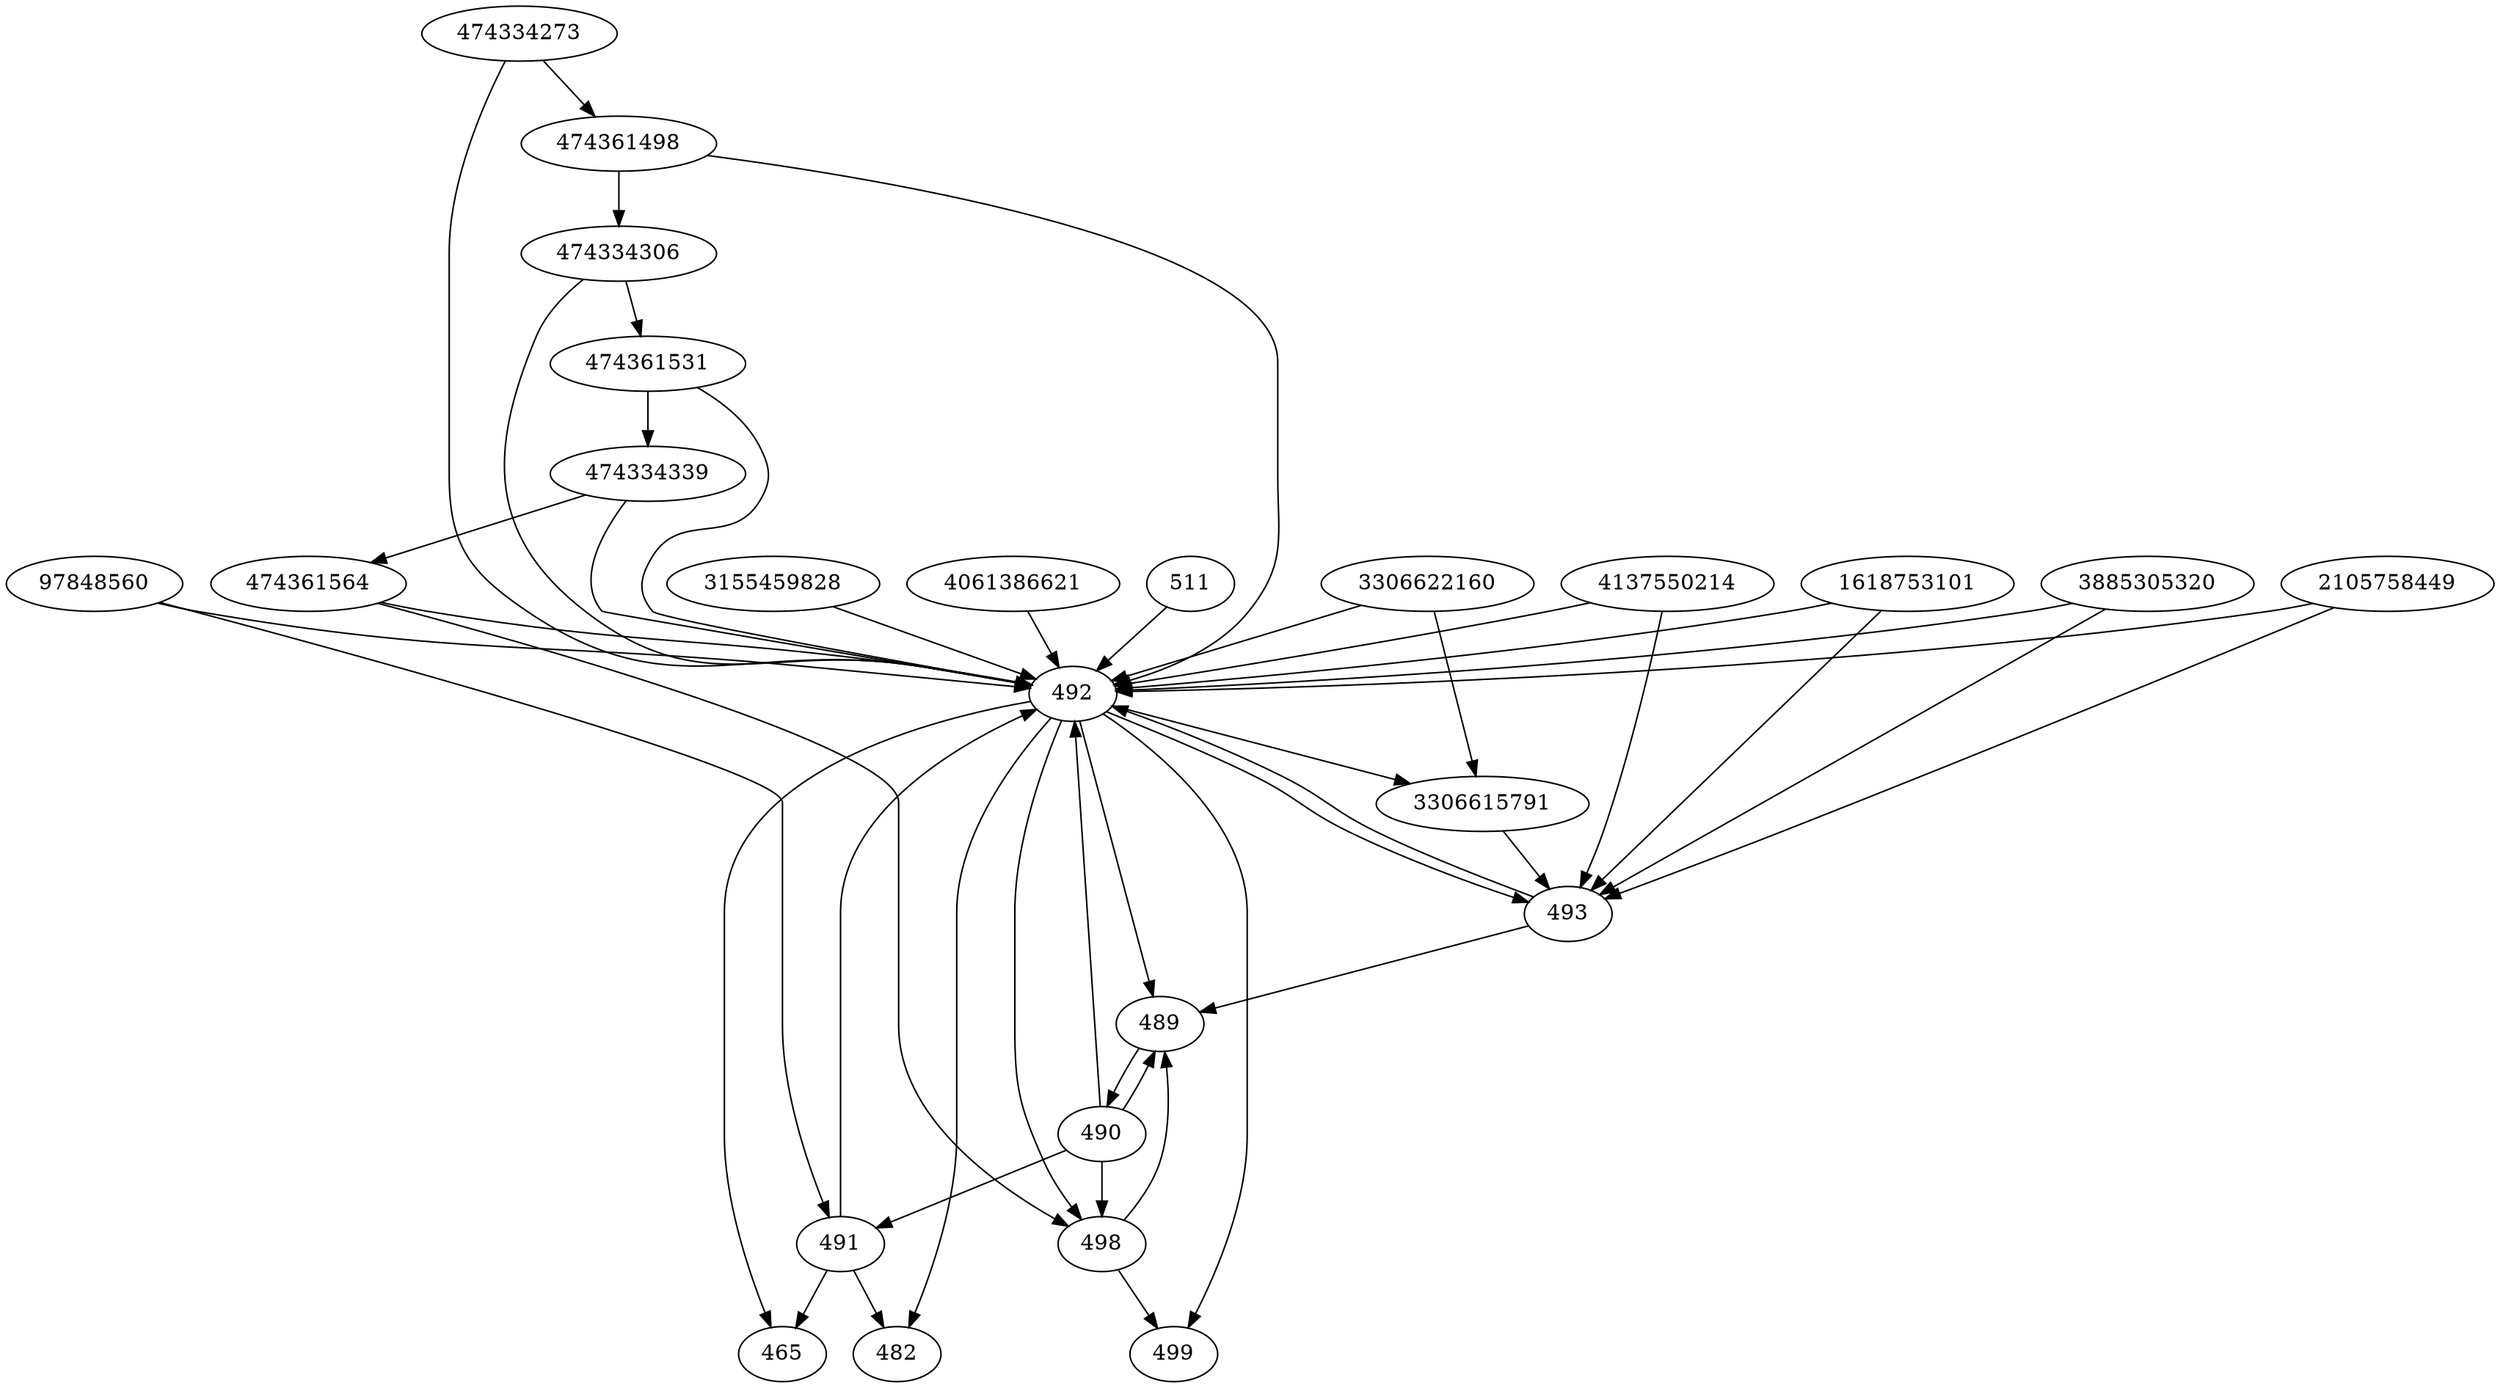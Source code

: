 strict digraph  {
474334339;
4137550214;
474361498;
474361531;
474334273;
1618753101;
3306622160;
465;
474361564;
474334306;
482;
3885305320;
489;
490;
491;
492;
493;
3306615791;
97848560;
2105758449;
498;
499;
3155459828;
4061386621;
511;
474334339 -> 492;
474334339 -> 474361564;
4137550214 -> 492;
4137550214 -> 493;
474361498 -> 492;
474361498 -> 474334306;
474361531 -> 492;
474361531 -> 474334339;
474334273 -> 492;
474334273 -> 474361498;
1618753101 -> 492;
1618753101 -> 493;
3306622160 -> 3306615791;
3306622160 -> 492;
474361564 -> 492;
474361564 -> 498;
474334306 -> 492;
474334306 -> 474361531;
3885305320 -> 492;
3885305320 -> 493;
489 -> 490;
490 -> 489;
490 -> 498;
490 -> 491;
490 -> 492;
491 -> 482;
491 -> 465;
491 -> 492;
492 -> 482;
492 -> 499;
492 -> 465;
492 -> 498;
492 -> 493;
492 -> 3306615791;
492 -> 489;
493 -> 489;
493 -> 492;
3306615791 -> 493;
97848560 -> 491;
97848560 -> 492;
2105758449 -> 492;
2105758449 -> 493;
498 -> 489;
498 -> 499;
3155459828 -> 492;
4061386621 -> 492;
511 -> 492;
}
